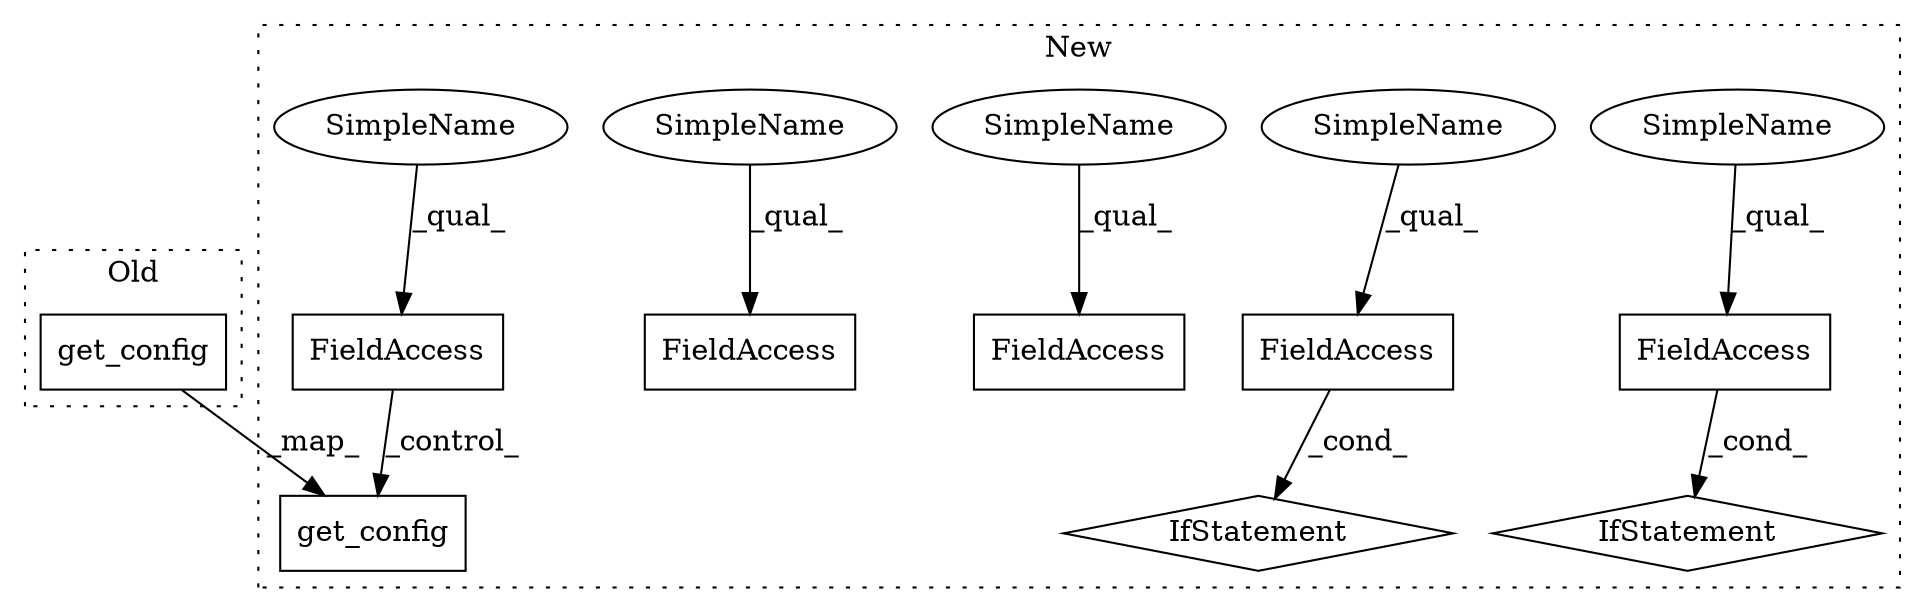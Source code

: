 digraph G {
subgraph cluster0 {
1 [label="get_config" a="32" s="14373" l="12" shape="box"];
label = "Old";
style="dotted";
}
subgraph cluster1 {
2 [label="get_config" a="32" s="15787" l="12" shape="box"];
3 [label="FieldAccess" a="22" s="15747" l="18" shape="box"];
4 [label="FieldAccess" a="22" s="15825" l="18" shape="box"];
5 [label="FieldAccess" a="22" s="16076" l="17" shape="box"];
6 [label="IfStatement" a="25" s="15843" l="3" shape="diamond"];
7 [label="FieldAccess" a="22" s="15910" l="25" shape="box"];
8 [label="FieldAccess" a="22" s="16001" l="17" shape="box"];
9 [label="IfStatement" a="25" s="15935" l="3" shape="diamond"];
10 [label="SimpleName" a="42" s="15910" l="4" shape="ellipse"];
11 [label="SimpleName" a="42" s="15747" l="4" shape="ellipse"];
12 [label="SimpleName" a="42" s="16001" l="4" shape="ellipse"];
13 [label="SimpleName" a="42" s="16076" l="4" shape="ellipse"];
14 [label="SimpleName" a="42" s="15825" l="4" shape="ellipse"];
label = "New";
style="dotted";
}
1 -> 2 [label="_map_"];
3 -> 2 [label="_control_"];
4 -> 6 [label="_cond_"];
7 -> 9 [label="_cond_"];
10 -> 7 [label="_qual_"];
11 -> 3 [label="_qual_"];
12 -> 8 [label="_qual_"];
13 -> 5 [label="_qual_"];
14 -> 4 [label="_qual_"];
}